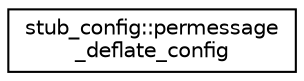 digraph "Graphical Class Hierarchy"
{
  edge [fontname="Helvetica",fontsize="10",labelfontname="Helvetica",labelfontsize="10"];
  node [fontname="Helvetica",fontsize="10",shape=record];
  rankdir="LR";
  Node0 [label="stub_config::permessage\l_deflate_config",height=0.2,width=0.4,color="black", fillcolor="white", style="filled",URL="$structstub__config_1_1permessage__deflate__config.html",tooltip="Extension specific config. "];
}
